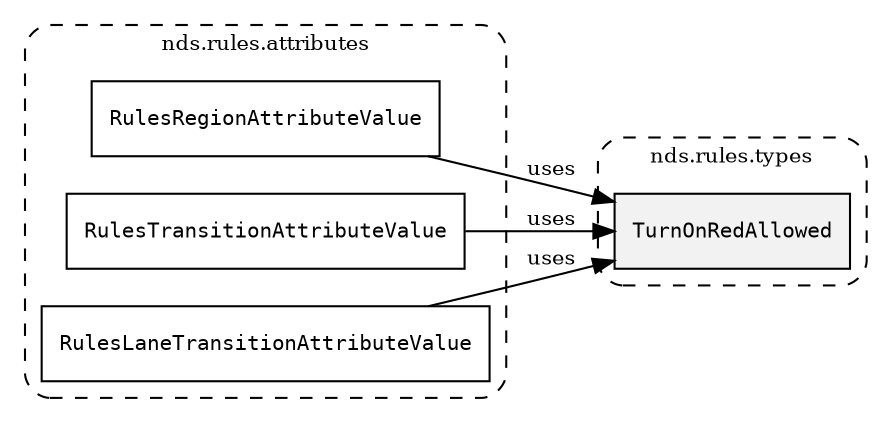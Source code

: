 /**
 * This dot file creates symbol collaboration diagram for TurnOnRedAllowed.
 */
digraph ZSERIO
{
    node [shape=box, fontsize=10];
    rankdir="LR";
    fontsize=10;
    tooltip="TurnOnRedAllowed collaboration diagram";

    subgraph "cluster_nds.rules.types"
    {
        style="dashed, rounded";
        label="nds.rules.types";
        tooltip="Package nds.rules.types";
        href="../../../content/packages/nds.rules.types.html#Package-nds-rules-types";
        target="_parent";

        "TurnOnRedAllowed" [style="filled", fillcolor="#0000000D", target="_parent", label=<<font face="monospace"><table align="center" border="0" cellspacing="0" cellpadding="0"><tr><td href="../../../content/packages/nds.rules.types.html#Subtype-TurnOnRedAllowed" title="Subtype defined in nds.rules.types">TurnOnRedAllowed</td></tr></table></font>>];
    }

    subgraph "cluster_nds.rules.attributes"
    {
        style="dashed, rounded";
        label="nds.rules.attributes";
        tooltip="Package nds.rules.attributes";
        href="../../../content/packages/nds.rules.attributes.html#Package-nds-rules-attributes";
        target="_parent";

        "RulesRegionAttributeValue" [target="_parent", label=<<font face="monospace"><table align="center" border="0" cellspacing="0" cellpadding="0"><tr><td href="../../../content/packages/nds.rules.attributes.html#Choice-RulesRegionAttributeValue" title="Choice defined in nds.rules.attributes">RulesRegionAttributeValue</td></tr></table></font>>];
        "RulesTransitionAttributeValue" [target="_parent", label=<<font face="monospace"><table align="center" border="0" cellspacing="0" cellpadding="0"><tr><td href="../../../content/packages/nds.rules.attributes.html#Choice-RulesTransitionAttributeValue" title="Choice defined in nds.rules.attributes">RulesTransitionAttributeValue</td></tr></table></font>>];
        "RulesLaneTransitionAttributeValue" [target="_parent", label=<<font face="monospace"><table align="center" border="0" cellspacing="0" cellpadding="0"><tr><td href="../../../content/packages/nds.rules.attributes.html#Choice-RulesLaneTransitionAttributeValue" title="Choice defined in nds.rules.attributes">RulesLaneTransitionAttributeValue</td></tr></table></font>>];
    }

    "RulesRegionAttributeValue" -> "TurnOnRedAllowed" [label="uses", fontsize=10];
    "RulesTransitionAttributeValue" -> "TurnOnRedAllowed" [label="uses", fontsize=10];
    "RulesLaneTransitionAttributeValue" -> "TurnOnRedAllowed" [label="uses", fontsize=10];
}
